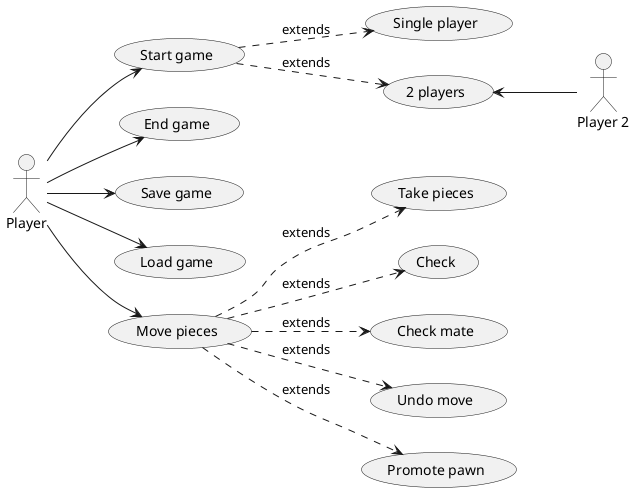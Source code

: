 @startuml playerUseCase
left to right direction
actor Player as p
actor "Player 2" as p2
usecase "Start game" as startGame
usecase "End game" as endGame
usecase "Save game" as saveGame
usecase "Load game" as loadGame
usecase "Move pieces" as movePieces
usecase "Take pieces" as takePieces
usecase "Check" as check
usecase "Check mate" as checkMate
usecase "Undo move" as undo
usecase "Promote pawn" as promote
usecase "Single player" as sp
usecase "2 players" as 2p
p --> startGame
startGame ..> sp: extends
startGame ..> 2p: extends
2p <-- p2
p --> saveGame
p --> loadGame
p --> movePieces
movePieces ..> takePieces: extends
movePieces ..> check: extends
movePieces ..> checkMate: extends
movePieces ..> promote: extends
movePieces ..> undo: extends
p --> endGame
@enduml